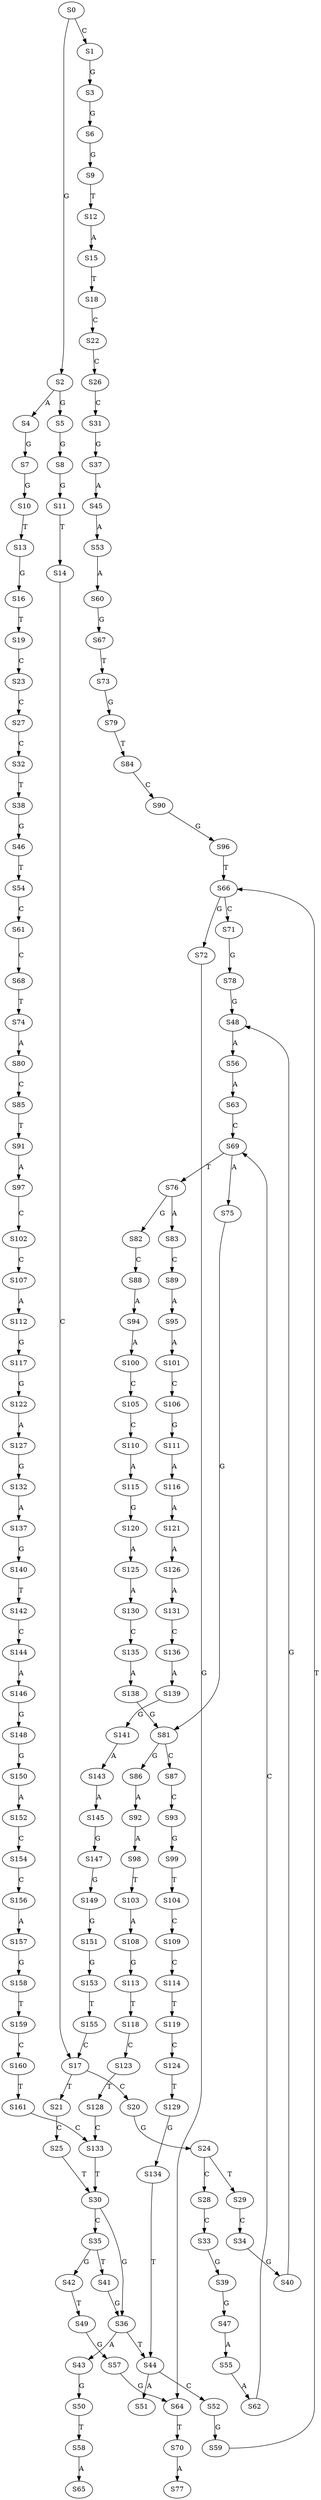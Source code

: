 strict digraph  {
	S0 -> S1 [ label = C ];
	S0 -> S2 [ label = G ];
	S1 -> S3 [ label = G ];
	S2 -> S4 [ label = A ];
	S2 -> S5 [ label = G ];
	S3 -> S6 [ label = G ];
	S4 -> S7 [ label = G ];
	S5 -> S8 [ label = G ];
	S6 -> S9 [ label = G ];
	S7 -> S10 [ label = G ];
	S8 -> S11 [ label = G ];
	S9 -> S12 [ label = T ];
	S10 -> S13 [ label = T ];
	S11 -> S14 [ label = T ];
	S12 -> S15 [ label = A ];
	S13 -> S16 [ label = G ];
	S14 -> S17 [ label = C ];
	S15 -> S18 [ label = T ];
	S16 -> S19 [ label = T ];
	S17 -> S20 [ label = C ];
	S17 -> S21 [ label = T ];
	S18 -> S22 [ label = C ];
	S19 -> S23 [ label = C ];
	S20 -> S24 [ label = G ];
	S21 -> S25 [ label = C ];
	S22 -> S26 [ label = C ];
	S23 -> S27 [ label = C ];
	S24 -> S28 [ label = C ];
	S24 -> S29 [ label = T ];
	S25 -> S30 [ label = T ];
	S26 -> S31 [ label = C ];
	S27 -> S32 [ label = C ];
	S28 -> S33 [ label = C ];
	S29 -> S34 [ label = C ];
	S30 -> S35 [ label = C ];
	S30 -> S36 [ label = G ];
	S31 -> S37 [ label = G ];
	S32 -> S38 [ label = T ];
	S33 -> S39 [ label = G ];
	S34 -> S40 [ label = G ];
	S35 -> S41 [ label = T ];
	S35 -> S42 [ label = G ];
	S36 -> S43 [ label = A ];
	S36 -> S44 [ label = T ];
	S37 -> S45 [ label = A ];
	S38 -> S46 [ label = G ];
	S39 -> S47 [ label = G ];
	S40 -> S48 [ label = G ];
	S41 -> S36 [ label = G ];
	S42 -> S49 [ label = T ];
	S43 -> S50 [ label = G ];
	S44 -> S51 [ label = A ];
	S44 -> S52 [ label = C ];
	S45 -> S53 [ label = A ];
	S46 -> S54 [ label = T ];
	S47 -> S55 [ label = A ];
	S48 -> S56 [ label = A ];
	S49 -> S57 [ label = G ];
	S50 -> S58 [ label = T ];
	S52 -> S59 [ label = G ];
	S53 -> S60 [ label = A ];
	S54 -> S61 [ label = C ];
	S55 -> S62 [ label = A ];
	S56 -> S63 [ label = A ];
	S57 -> S64 [ label = G ];
	S58 -> S65 [ label = A ];
	S59 -> S66 [ label = T ];
	S60 -> S67 [ label = G ];
	S61 -> S68 [ label = C ];
	S62 -> S69 [ label = C ];
	S63 -> S69 [ label = C ];
	S64 -> S70 [ label = T ];
	S66 -> S71 [ label = C ];
	S66 -> S72 [ label = G ];
	S67 -> S73 [ label = T ];
	S68 -> S74 [ label = T ];
	S69 -> S75 [ label = A ];
	S69 -> S76 [ label = T ];
	S70 -> S77 [ label = A ];
	S71 -> S78 [ label = G ];
	S72 -> S64 [ label = G ];
	S73 -> S79 [ label = G ];
	S74 -> S80 [ label = A ];
	S75 -> S81 [ label = G ];
	S76 -> S82 [ label = G ];
	S76 -> S83 [ label = A ];
	S78 -> S48 [ label = G ];
	S79 -> S84 [ label = T ];
	S80 -> S85 [ label = C ];
	S81 -> S86 [ label = G ];
	S81 -> S87 [ label = C ];
	S82 -> S88 [ label = C ];
	S83 -> S89 [ label = C ];
	S84 -> S90 [ label = C ];
	S85 -> S91 [ label = T ];
	S86 -> S92 [ label = A ];
	S87 -> S93 [ label = C ];
	S88 -> S94 [ label = A ];
	S89 -> S95 [ label = A ];
	S90 -> S96 [ label = G ];
	S91 -> S97 [ label = A ];
	S92 -> S98 [ label = A ];
	S93 -> S99 [ label = G ];
	S94 -> S100 [ label = A ];
	S95 -> S101 [ label = A ];
	S96 -> S66 [ label = T ];
	S97 -> S102 [ label = C ];
	S98 -> S103 [ label = T ];
	S99 -> S104 [ label = T ];
	S100 -> S105 [ label = C ];
	S101 -> S106 [ label = C ];
	S102 -> S107 [ label = C ];
	S103 -> S108 [ label = A ];
	S104 -> S109 [ label = C ];
	S105 -> S110 [ label = C ];
	S106 -> S111 [ label = G ];
	S107 -> S112 [ label = A ];
	S108 -> S113 [ label = G ];
	S109 -> S114 [ label = C ];
	S110 -> S115 [ label = A ];
	S111 -> S116 [ label = A ];
	S112 -> S117 [ label = G ];
	S113 -> S118 [ label = T ];
	S114 -> S119 [ label = T ];
	S115 -> S120 [ label = G ];
	S116 -> S121 [ label = A ];
	S117 -> S122 [ label = G ];
	S118 -> S123 [ label = C ];
	S119 -> S124 [ label = C ];
	S120 -> S125 [ label = A ];
	S121 -> S126 [ label = A ];
	S122 -> S127 [ label = A ];
	S123 -> S128 [ label = T ];
	S124 -> S129 [ label = T ];
	S125 -> S130 [ label = A ];
	S126 -> S131 [ label = A ];
	S127 -> S132 [ label = G ];
	S128 -> S133 [ label = C ];
	S129 -> S134 [ label = G ];
	S130 -> S135 [ label = C ];
	S131 -> S136 [ label = C ];
	S132 -> S137 [ label = A ];
	S133 -> S30 [ label = T ];
	S134 -> S44 [ label = T ];
	S135 -> S138 [ label = A ];
	S136 -> S139 [ label = A ];
	S137 -> S140 [ label = G ];
	S138 -> S81 [ label = G ];
	S139 -> S141 [ label = G ];
	S140 -> S142 [ label = T ];
	S141 -> S143 [ label = A ];
	S142 -> S144 [ label = C ];
	S143 -> S145 [ label = A ];
	S144 -> S146 [ label = A ];
	S145 -> S147 [ label = G ];
	S146 -> S148 [ label = G ];
	S147 -> S149 [ label = G ];
	S148 -> S150 [ label = G ];
	S149 -> S151 [ label = G ];
	S150 -> S152 [ label = A ];
	S151 -> S153 [ label = G ];
	S152 -> S154 [ label = C ];
	S153 -> S155 [ label = T ];
	S154 -> S156 [ label = C ];
	S155 -> S17 [ label = C ];
	S156 -> S157 [ label = A ];
	S157 -> S158 [ label = G ];
	S158 -> S159 [ label = T ];
	S159 -> S160 [ label = C ];
	S160 -> S161 [ label = T ];
	S161 -> S133 [ label = C ];
}
